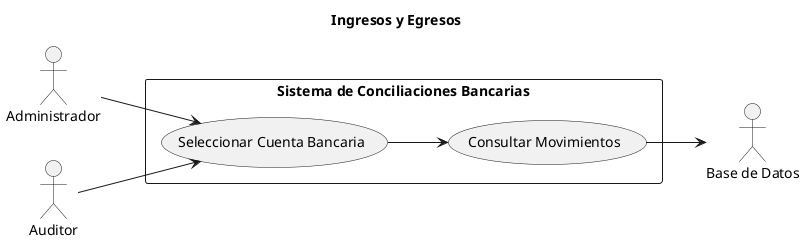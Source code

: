 @startuml IngresosEgresos
title Ingresos y Egresos
left to right direction

actor Administrador as admin
actor Auditor as auditor
actor "Base de Datos" as db

rectangle "Sistema de Conciliaciones Bancarias" {
    admin --> (Seleccionar Cuenta Bancaria)
    auditor --> (Seleccionar Cuenta Bancaria)

    (Seleccionar Cuenta Bancaria) --> (Consultar Movimientos)
    (Consultar Movimientos) --> db
}

@enduml
